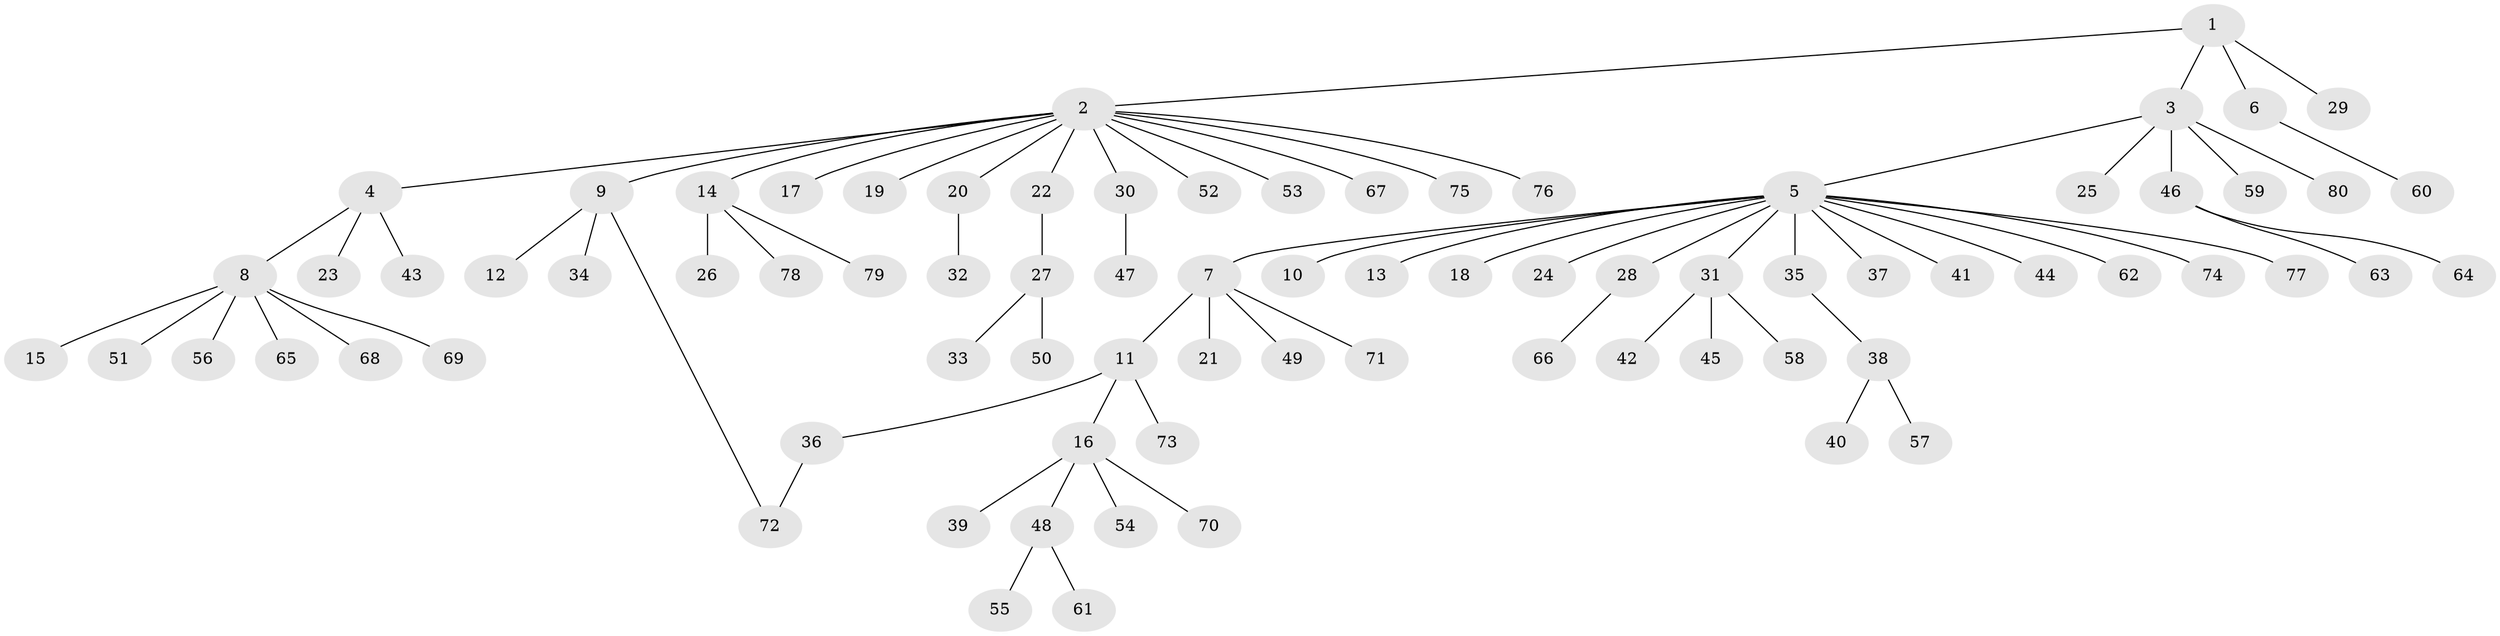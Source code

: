 // Generated by graph-tools (version 1.1) at 2025/01/03/09/25 03:01:46]
// undirected, 80 vertices, 80 edges
graph export_dot {
graph [start="1"]
  node [color=gray90,style=filled];
  1;
  2;
  3;
  4;
  5;
  6;
  7;
  8;
  9;
  10;
  11;
  12;
  13;
  14;
  15;
  16;
  17;
  18;
  19;
  20;
  21;
  22;
  23;
  24;
  25;
  26;
  27;
  28;
  29;
  30;
  31;
  32;
  33;
  34;
  35;
  36;
  37;
  38;
  39;
  40;
  41;
  42;
  43;
  44;
  45;
  46;
  47;
  48;
  49;
  50;
  51;
  52;
  53;
  54;
  55;
  56;
  57;
  58;
  59;
  60;
  61;
  62;
  63;
  64;
  65;
  66;
  67;
  68;
  69;
  70;
  71;
  72;
  73;
  74;
  75;
  76;
  77;
  78;
  79;
  80;
  1 -- 2;
  1 -- 3;
  1 -- 6;
  1 -- 29;
  2 -- 4;
  2 -- 9;
  2 -- 14;
  2 -- 17;
  2 -- 19;
  2 -- 20;
  2 -- 22;
  2 -- 30;
  2 -- 52;
  2 -- 53;
  2 -- 67;
  2 -- 75;
  2 -- 76;
  3 -- 5;
  3 -- 25;
  3 -- 46;
  3 -- 59;
  3 -- 80;
  4 -- 8;
  4 -- 23;
  4 -- 43;
  5 -- 7;
  5 -- 10;
  5 -- 13;
  5 -- 18;
  5 -- 24;
  5 -- 28;
  5 -- 31;
  5 -- 35;
  5 -- 37;
  5 -- 41;
  5 -- 44;
  5 -- 62;
  5 -- 74;
  5 -- 77;
  6 -- 60;
  7 -- 11;
  7 -- 21;
  7 -- 49;
  7 -- 71;
  8 -- 15;
  8 -- 51;
  8 -- 56;
  8 -- 65;
  8 -- 68;
  8 -- 69;
  9 -- 12;
  9 -- 34;
  9 -- 72;
  11 -- 16;
  11 -- 36;
  11 -- 73;
  14 -- 26;
  14 -- 78;
  14 -- 79;
  16 -- 39;
  16 -- 48;
  16 -- 54;
  16 -- 70;
  20 -- 32;
  22 -- 27;
  27 -- 33;
  27 -- 50;
  28 -- 66;
  30 -- 47;
  31 -- 42;
  31 -- 45;
  31 -- 58;
  35 -- 38;
  36 -- 72;
  38 -- 40;
  38 -- 57;
  46 -- 63;
  46 -- 64;
  48 -- 55;
  48 -- 61;
}
